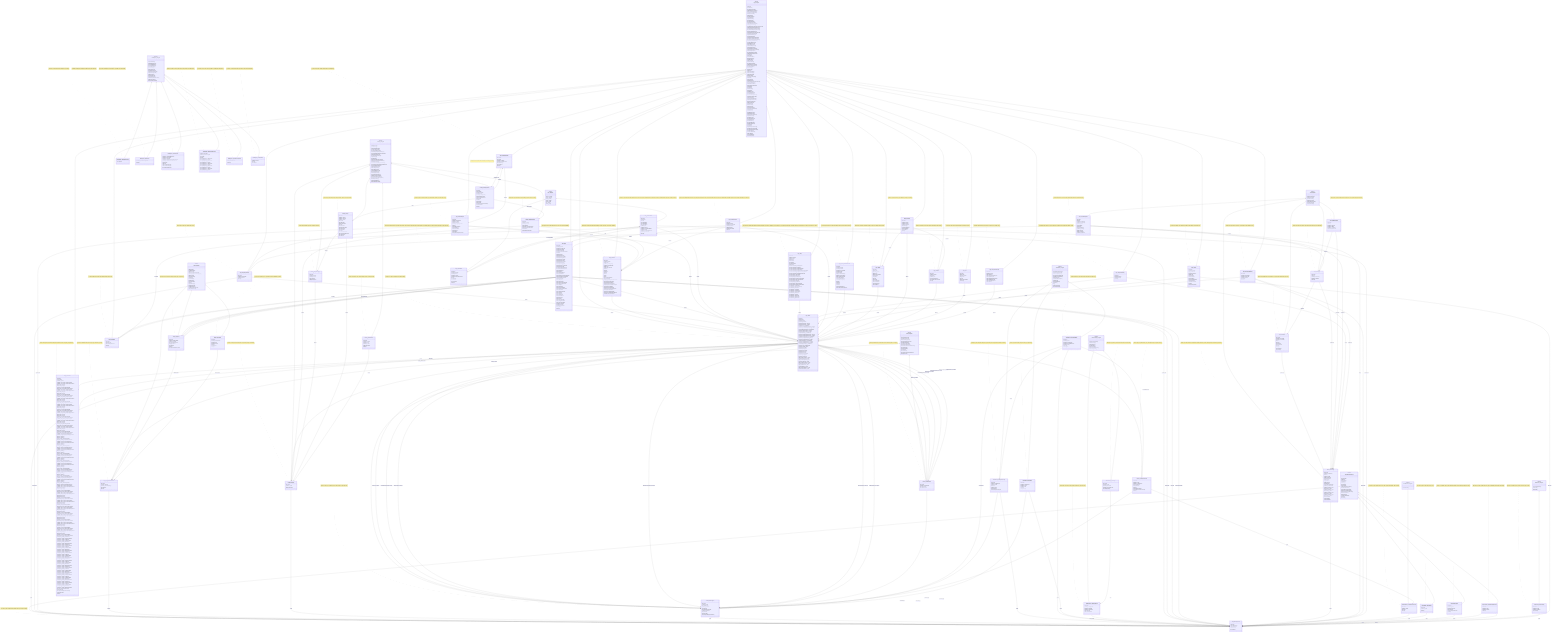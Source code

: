 classDiagram
    %% -- PROGRAMS --

    %% SAGE2HAwep459SNq61LHvjxPk4pLPEJLoMETef7f7EE
    class Sage_Program {
        <<abstract>>
        +initGame()
        +updateGame()
        +depositCargoToGame()
        +withdrawCargoFromGame()
        +devDepositCargoToGame()
        +registerSagePointModifier()
        +activateGameState()
        +initGameState()
        +updateGameState()
        +copyGameState()
        +registerStarbase()
        +updateStarbase()
        +deregisterStarbase()
        +startStarbaseUpgrade()
        +completeStarbaseUpgrade()
        +closeUpgradeProcess()
        +createStarbaseUpgradeResourceProcess()
        +submitStarbaseUpgradeResource()
        +syncStarbaseUpgradeIngredients()
        +depositStarbaseUpkeepResource()
        +transferCargoAtStarbase()
        +closeStarbaseCargoTokenAccount()
        +registerSagePlayerProfile()
        +registerStarbasePlayer()
        +syncStarbasePlayer()
        +registerSurveyDataUnitTracker()
        +updateSurveyDataUnitTracker()
        +deregisterSurveyDataUnitTracker()
        +drainSurveyDataUnitsBank()
        +createCraftingProcess()
        +startCraftingProcess()
        +stopCraftingProcess()
        +cancelCraftingProcess()
        +closeCraftingProcess()
        +burnCraftingConsumables()
        +claimCraftingNonConsumables()
        +claimCraftingOutputs()
        +depositCraftingIngredient()
        +withdrawCraftingIngredient()
        +createFleet()
        +disbandFleet()
        +forceDisbandFleet()
        +fleetStateHandler()
        +addShipToFleet()
        +loadFleetCrew()
        +unloadFleetCrew()
        +depositCargoToFleet()
        +withdrawCargoFromFleet()
        +transferCargoWithinFleet()
        +updateShipInFleet()
        +startSubwarp()
        +stopSubwarp()
        +warpLane()
        +warpToCoordinate()
        +idleToLoadingBay()
        +loadingBayToIdle()
        +idleToRespawn()
        +respawnToLoadingBay()
        +addRental()
        +changeRental()
        +invalidateRental()
        +closeFleetCargoPodTokenAccount()
        +forceDropFleetCargo()
        +closeDisbandedFleet()
        +disbandedFleetToEscrow()
        +registerShip()
        +updateShip()
        +invalidateShip()
        +setNextShip()
        +addShipEscrow()
        +removeShipEscrow()
        +updateShipEscrow()
        +removeInvalidShipEscrow()
        +registerSageCrewConfig()
        +addCrewToGame()
        +removeCrewFromGame()
        +closePlayerCrewRecord()
        +devAddCrewToGame()
        +mintCrewToGame()
        +registerSector()
        +discoverSector()
        +addConnection()
        +removeConnection()
        +scanForSurveyDataUnits()
        +registerPlanet()
        +updatePlanet()
        +startMiningAsteroid()
        +stopMiningAsteroid()
        +mineAsteroidToRespawn()
        +registerResource()
        +updateResource()
        +deregisterResource()
        +registerMineItem()
        +updateMineItem()
        +deregisterMineItem()
        +drainMineItemBank()
        +registerStar()
        +updateStar()
        +registerProgressionConfig()
        +updateProgressionConfig()
        +deregisterProgressionConfig()
        +createCargoPod()
        +createCertificateMint()
        +mintCertificate()
        +redeemCertificate()
        +removeCargoPod()
    }

    %% Cargo2VNTPPTi9c1vq1Jw5d3BWUNr18MjRtSupAghKEk
    class Cargo_Program {
        <<abstract>>
        +initDefinition()
        +updateDefinition()
        +initCargoType()
        +initCargoTypeForNextSeqId()
        +initCargoTypeFromOldCargoType()
        +initCargoPod()
        +closeCargoPod()
        +addCargo()
        +removeCargo()
        +transferCargo()
        +consumeCargo()
        +mintTo()
        +legitimizeCargo()
        +transferAuthority()
        +updateCargoPod()
        +updatePodTokenAccount()
        +closeTokenAccount()
    }

    %% CRAFT2RPXPJWCEix4WpJST3E7NLf79GTqZUL75wngXo5
    class Crafting_Program {
        <<abstract>>
        +initializeDomain()
        +updateDomain()
        +registerCraftingFacility()
        +updateCraftingFacility()
        +deregisterCraftingFacility()
        +addCraftingFacilityRecipeCategory()
        +removeCraftingFacilityRecipeCategory()
        +registerRecipeCategory()
        +deregisterRecipeCategory()
        +registerRecipe()
        +updateRecipe()
        +addConsumableInputToRecipe()
        +addNonConsumableInputToRecipe()
        +addOutputToRecipe()
        +removeConsumableInputFromRecipe()
        +removeNonConsumableInputFromRecipe()
        +removeOutputFromRecipe()
        +createCraftingProcess()
        +startCraftingProcess()
        +stopCraftingProcess()
        +cancelCraftingProcess()
        +closeCraftingProcess()
        +addRecipeIngredient()
        +removeRecipeIngredient()
        +legitimizeRecipeIngredient()
        +burnConsumableIngredient()
        +claimNonConsumableIngredient()
        +claimRecipeOutput()
        +registerCraftableItem()
        +drainCraftableItemBank()
    }

    %% pprofELXjL5Kck7Jn5hCpwAL82DpTkSYBENzahVtbc9
    class PlayerProfile_Program {
        <<abstract>>
        +createProfile()
        +addKeys()
        +removeKeys()
        +adjustAuth()
        +setName()
        +createRole()
        +removeRole()
        +addExistingMemberToRole()
        +inviteMemberToRole()
        +removeMemberFromRole()
        +setRoleAcceptingMembers()
        +setRoleNotAcceptingMembers()
        +setRoleAuthorizer()
        +setRoleName()
        +acceptRoleInvitation()
        +joinRole()
        +leaveRole()
    }

    %% pFACSRuobDmvfMKq1bAzwj27t6d2GJhSCHb1VcfnRmq
    class ProfileFaction_Program {
        <<abstract>>
        +chooseFaction()
    }

    %% pv1ttom8tbyh83C1AVh6QH2naGRdVQUVt3HY1Yst5sv
    class ProfileVault_Program {
        <<abstract>>
        +createVaultAuthority()
        +closeVault()
        +drainVault()
    }

    %% Point2iBvz7j5TMVef8nEgpmz4pDr7tU7v3RjAfkQbM
    class Points_Program {
        <<abstract>>
        +createPointCategory()
        +updatePointCategory()
        +addPointCategoryLevel()
        +removePointCategoryLevel()
        +registerPointModifier()
        +deregisterPointModifier()
        +createUserPointAccount()
        +createUserPointAccountWithLicense()
        +incrementPoints()
        +decrementPoints()
        +spendPoints()
        +incrementLevel()
        +incrementLevelBeyondThreshold()
        +decrementLevel()
    }

    %% PsToRxhEPScGt1Bxpm7zNDRzaMk31t8Aox7fyewoVse
    class PointsStore_Program {
        <<abstract>>
        +createRedemptionConfig()
        +closeRedemptionConfig()
        +addRedemptionEpoch()
        +removeRedemptionEpoch()
        +updateRedemptionEpoch()
        +startRedemption()
        +contributeToRedemption()
        +claimTokens()
        +createPointsStore()
        +closeStore()
        +buy()
        +changeStorePrice()
        +removeStoreItems()
    }

    %% CREWiq8qbxvo4SKkAFpVnc6t7CRQC4tAAscsNAENXgrJ
    class Crew_Program {
        <<abstract>>
        +registerCrewConfig()
        +registerPackTiers()
        +updatePackTiers()
        +registerPackType()
        +registerSftRedemption()
        +redeemCrewPack()
        +mintCrewMember()
    }

    %% traderDnaR5w6Tcoi3NFm53i48FTDNbGjBSZwWXDRrg
    class Marketplace_Program {
        <<abstract>>
        +updateAtlasRate()
        +initializeMarketplace()
        +processInitializeBuy()
        +processInitializeSell()
        +processExchange()
        +processCancel()
        +registerCurrency()
        +deregisterCurrency()
        +updateCurrencyRoyalty()
        +updateCurrencyVault()
        +addRoyaltyTier()
        +deleteRoyaltyTier()
        +updateRoyaltyTier()
        +initializeOpenOrdersCounter()
        +addFeeExemption()
        +removeFeeExemption()
    }

    %% APR1MEny25pKupwn72oVqMH4qpDouArsX8zX4VwwfoXD
    class AtlasFeePayer_Program {
        <<abstract>>
        +createFeePayerRates()
        +createFeePayer()
        +closeFeePayer()
        +preTransaction()
        +postTransaction()
        +postTransactionNoVault()
        +setFeePayerRates()
    }

    %% SRSLY1fq9TJqCk1gNSE7VZL2bztvTn9wm4VR8u8jMKT
    class Srsly_Program {
        <<abstract>>
        +create_contract()
        +close_contract()
        +accept_rental()
        +cancel_rental()
        +close_rental()
        +pay_rental()
        +reset_rental()
    }

    %% -- ACCOUNTS --

    class Sage_Game {
        +u8 version
        +u64 updateId
        +publicKey profile
        +publicKey gameState

        %% Points
        +publicKey lpCategory_category
        +publicKey lpCategory_modifier
        +u8 lpCategory_modifierBump

        +publicKey councilRankXpCategory_category
        +publicKey councilRankXpCategory_modifier
        +u8 councilRankXpCategory_modifierBump

        +publicKey pilotXpCategory_category
        +publicKey pilotXpCategory_modifier
        +u8 pilotXpCategory_modifierBump

        +publicKey dataRunningXpCategory_category
        +publicKey dataRunningXpCategory_modifier
        +u8 dataRunningXpCategory_modifierBump

        +publicKey miningXpCategory_category
        +publicKey miningXpCategory_modifier
        +u8 miningXpCategory_modifierBump

        +publicKey craftingXpCategory_category
        +publicKey craftingXpCategory_modifier
        +u8 craftingXpCategory_modifierBump

        %% Cargo
        +publicKey cargo_statsDefinition

        %% Crafting
        +publicKey crafting_domain

        %% Mints
        +publicKey mints_atlas
        +publicKey mints_polis
        +publicKey mints_ammo
        +publicKey mints_food
        +publicKey mints_fuel
        +publicKey mints_repairKit

        %% Vaults
        +publicKey vaults_atlas
        +publicKey vaults_polis

        %% Risk Zones (5)
        +i64[2] mudSecurityZone_center
        +u64 mudSecurityZone_radius

        +i64[2] oniSecurityZone_center
        +u64 oniSecurityZone_radius

        +i64[2] usturSecurityZone_center
        +u64 usturSecurityZone_radius

        +i64[2] highRiskZone_center
        +u64 highRiskZone_radius

        +i64[2] mediumRiskZone_center
        +u64 mediumRiskZone_radius

    }
    note for Sage_Game "Manages core game configuration and global settings"

    class Sage_GameState {
        +u8 version
        +u64 updateId
        +publicKey gameId

        %% FleetInfo: FactionsStarbaseLevelInfo - MUD Levels 0 to 6
        +publicKey mud_level0_recipeForUpgrade
        +publicKey mud_level0_recipeCategoryForLevel
        +string mud_level0_hp
        +string mud_level0_sp
        %% 0 = Inner, 1 = Mid, 2 = Outer
        +u8 mud_level0_sectorRingAvailable
        +string mud_level0_warpLaneMovementFee

        +publicKey mud_level1_recipeForUpgrade
        +publicKey mud_level1_recipeCategoryForLevel
        +string mud_level1_hp
        +string mud_level1_sp
        %% 0 = Inner, 1 = Mid, 2 = Outer
        +u8 mud_level1_sectorRingAvailable
        +string mud_level1_warpLaneMovementFee

        +publicKey mud_level2_recipeForUpgrade
        +publicKey mud_level2_recipeCategoryForLevel
        +string mud_level2_hp
        +string mud_level2_sp
        %% 0 = Inner, 1 = Mid, 2 = Outer
        +u8 mud_level2_sectorRingAvailable
        +string mud_level2_warpLaneMovementFee

        +publicKey mud_level3_recipeForUpgrade
        +publicKey mud_level3_recipeCategoryForLevel
        +string mud_level3_hp
        +string mud_level3_sp
        %% 0 = Inner, 1 = Mid, 2 = Outer
        +u8 mud_level3_sectorRingAvailable
        +string mud_level3_warpLaneMovementFee

        +publicKey mud_level4_recipeForUpgrade
        +publicKey mud_level4_recipeCategoryForLevel
        +string mud_level4_hp
        +string mud_level4_sp
        %% 0 = Inner, 1 = Mid, 2 = Outer
        +u8 mud_level4_sectorRingAvailable
        +string mud_level4_warpLaneMovementFee

        +publicKey mud_level5_recipeForUpgrade
        +publicKey mud_level5_recipeCategoryForLevel
        +string mud_level5_hp
        +string mud_level5_sp
        %% 0 = Inner, 1 = Mid, 2 = Outer
        +u8 mud_level5_sectorRingAvailable
        +string mud_level5_warpLaneMovementFee

        +publicKey mud_level6_recipeForUpgrade
        +publicKey mud_level6_recipeCategoryForLevel
        +string mud_level6_hp
        +string mud_level6_sp
        %% 0 = Inner, 1 = Mid, 2 = Outer
        +u8 mud_level6_sectorRingAvailable
        +string mud_level6_warpLaneMovementFee

        %% ONI Levels 0 to 6
        +publicKey oni_level0_recipeForUpgrade
        +publicKey oni_level0_recipeCategoryForLevel
        +string oni_level0_hp
        +string oni_level0_sp
        %% 0 = Inner, 1 = Mid, 2 = Outer
        +u8 oni_level0_sectorRingAvailable
        +string oni_level0_warpLaneMovementFee

        +publicKey oni_level1_recipeForUpgrade
        +publicKey oni_level1_recipeCategoryForLevel
        +string oni_level1_hp
        +string oni_level1_sp
        %% 0 = Inner, 1 = Mid, 2 = Outer
        +u8 oni_level1_sectorRingAvailable
        +string oni_level1_warpLaneMovementFee

        +publicKey oni_level2_recipeForUpgrade
        +publicKey oni_level2_recipeCategoryForLevel
        +string oni_level2_hp
        +string oni_level2_sp
        %% 0 = Inner, 1 = Mid, 2 = Outer
        +u8 oni_level2_sectorRingAvailable
        +string oni_level2_warpLaneMovementFee

        +publicKey oni_level3_recipeForUpgrade
        +publicKey oni_level3_recipeCategoryForLevel
        +string oni_level3_hp
        +string oni_level3_sp
        %% 0 = Inner, 1 = Mid, 2 = Outer
        +u8 oni_level3_sectorRingAvailable
        +string oni_level3_warpLaneMovementFee

        +publicKey oni_level4_recipeForUpgrade
        +publicKey oni_level4_recipeCategoryForLevel
        +string oni_level4_hp
        +string oni_level4_sp
        %% 0 = Inner, 1 = Mid, 2 = Outer
        +u8 oni_level4_sectorRingAvailable
        +string oni_level4_warpLaneMovementFee

        +publicKey oni_level5_recipeForUpgrade
        +publicKey oni_level5_recipeCategoryForLevel
        +string oni_level5_hp
        +string oni_level5_sp
        %% 0 = Inner, 1 = Mid, 2 = Outer
        +u8 oni_level5_sectorRingAvailable
        +string oni_level5_warpLaneMovementFee

        +publicKey oni_level6_recipeForUpgrade
        +publicKey oni_level6_recipeCategoryForLevel
        +string oni_level6_hp
        +string oni_level6_sp
        %% 0 = Inner, 1 = Mid, 2 = Outer
        +u8 oni_level6_sectorRingAvailable
        +string oni_level6_warpLaneMovementFee

        %% USTUR Levels 0 to 6
        +publicKey ustur_level0_recipeForUpgrade
        +publicKey ustur_level0_recipeCategoryForLevel
        +string ustur_level0_hp
        +string ustur_level0_sp
        %% 0 = Inner, 1 = Mid, 2 = Outer
        +u8 ustur_level0_sectorRingAvailable
        +string ustur_level0_warpLaneMovementFee

        +publicKey ustur_level1_recipeForUpgrade
        +publicKey ustur_level1_recipeCategoryForLevel
        +string ustur_level1_hp
        +string ustur_level1_sp
        %% 0 = Inner, 1 = Mid, 2 = Outer
        +u8 ustur_level1_sectorRingAvailable
        +string ustur_level1_warpLaneMovementFee

        +publicKey ustur_level2_recipeForUpgrade
        +publicKey ustur_level2_recipeCategoryForLevel
        +string ustur_level2_hp
        +string ustur_level2_sp
        %% 0 = Inner, 1 = Mid, 2 = Outer
        +u8 ustur_level2_sectorRingAvailable
        +string ustur_level2_warpLaneMovementFee

        +publicKey ustur_level3_recipeForUpgrade
        +publicKey ustur_level3_recipeCategoryForLevel
        +string ustur_level3_hp
        +string ustur_level3_sp
        %% 0 = Inner, 1 = Mid, 2 = Outer
        +u8 ustur_level3_sectorRingAvailable
        +string ustur_level3_warpLaneMovementFee

        +publicKey ustur_level4_recipeForUpgrade
        +publicKey ustur_level4_recipeCategoryForLevel
        +string ustur_level4_hp
        +string ustur_level4_sp
        %% 0 = Inner, 1 = Mid, 2 = Outer
        +u8 ustur_level4_sectorRingAvailable
        +string ustur_level4_warpLaneMovementFee

        +publicKey ustur_level5_recipeForUpgrade
        +publicKey ustur_level5_recipeCategoryForLevel
        +string ustur_level5_hp
        +string ustur_level5_sp
        %% 0 = Inner, 1 = Mid, 2 = Outer
        +u8 ustur_level5_sectorRingAvailable
        +string ustur_level5_warpLaneMovementFee

        +publicKey ustur_level6_recipeForUpgrade
        +publicKey ustur_level6_recipeCategoryForLevel
        +string ustur_level6_hp
        +string ustur_level6_sp
        %% 0 = Inner, 1 = Mid, 2 = Outer
        +u8 ustur_level6_sectorRingAvailable
        +string ustur_level6_warpLaneMovementFee

        %% StarbaseUpkeepLevels (Levels 0 to 6)
        +u64 upkeep_level0_ammoReserve
        +u32 upkeep_level0_ammoDepletionRate
        +u64 upkeep_level0_foodReserve
        +u32 upkeep_level0_foodDepletionRate
        +u64 upkeep_level0_toolkitReserve
        +u32 upkeep_level0_toolkitDepletionRate

        +u64 upkeep_level1_ammoReserve
        +u32 upkeep_level1_ammoDepletionRate
        +u64 upkeep_level1_foodReserve
        +u32 upkeep_level1_foodDepletionRate
        +u64 upkeep_level1_toolkitReserve
        +u32 upkeep_level1_toolkitDepletionRate

        +u64 upkeep_level2_ammoReserve
        +u32 upkeep_level2_ammoDepletionRate
        +u64 upkeep_level2_foodReserve
        +u32 upkeep_level2_foodDepletionRate
        +u64 upkeep_level2_toolkitReserve
        +u32 upkeep_level2_toolkitDepletionRate

        +u64 upkeep_level3_ammoReserve
        +u32 upkeep_level3_ammoDepletionRate
        +u64 upkeep_level3_foodReserve
        +u32 upkeep_level3_foodDepletionRate
        +u64 upkeep_level3_toolkitReserve
        +u32 upkeep_level3_toolkitDepletionRate

        +u64 upkeep_level4_ammoReserve
        +u32 upkeep_level4_ammoDepletionRate
        +u64 upkeep_level4_foodReserve
        +u32 upkeep_level4_foodDepletionRate
        +u64 upkeep_level4_toolkitReserve
        +u32 upkeep_level4_toolkitDepletionRate

        +u64 upkeep_level5_ammoReserve
        +u32 upkeep_level5_ammoDepletionRate
        +u64 upkeep_level5_foodReserve
        +u32 upkeep_level5_foodDepletionRate
        +u64 upkeep_level5_toolkitReserve
        +u32 upkeep_level5_toolkitDepletionRate

        +u64 upkeep_level6_ammoReserve
        +u32 upkeep_level6_ammoDepletionRate
        +u64 upkeep_level6_foodReserve
        +u32 upkeep_level6_foodDepletionRate
        +u64 upkeep_level6_toolkitReserve
        +u32 upkeep_level6_toolkitDepletionRate

        %% MiscVariables
        +i16 warpLaneFuelCostReduction
        +u64 respawnFee
        +i16 upkeepMiningEmissionsPenalty

        %% FleetInfo
        +u32 maxFleetSize

        +u8 bump

    }
    note for Sage_GameState "Stores detailed game state data including faction starbase levels and upkeep configurations"

    class Cargo_CargoStatsDefinition {
        +u8 version
        +publicKey authority
        +publicKey defaultCargoType
        +u8 statsCount
        +u8 seqId

    }
    note for Cargo_CargoStatsDefinition "Defines the statistical framework for cargo types and their properties"

    class Cargo_CargoType {
        +u8 version
        +publicKey statsDefinition
        +publicKey mint
        +publicKey creator
        +u8 bump
        +u8 statsCount
        +u8 seqId

    }
    note for Cargo_CargoType "Represents a specific type of cargo with its mint and statistical properties"

    class Sage_Starbase {
        +u8 version
        +publicKey gameId
        +i64[2] sector
        +publicKey craftingFacility
        +publicKey upgradeFacility
        +u8[64] name
        +i64[2] subCoordinates
        +u8 faction
        +u8 bump
        +u16 seqId
        %% 0 = Active, 1 = Destroyed
        +u8 state
        +u8 level
        +u64 hp
        +u64 sp
        %% 0 = Inner, 1 = Mid, 2 = Outer
        +u8 sectorRingAvailable
        %% 0 = Not Started, 1 = Started, 2 = Completed
        +u8 upgradeState
        +u8[16] upgradeIngredientsChecksum
        +u8 numUpgradeIngredients

        %% Upkeep - Ammo
        +u64 upkeepAmmoBalance
        +i64 upkeepAmmoLastUpdate
        +i64 upkeepAmmoGlobalLastUpdate

        %% Upkeep - Food
        +u64 upkeepFoodBalance
        +i64 upkeepFoodLastUpdate
        +i64 upkeepFoodGlobalLastUpdate

        %% Upkeep - Toolkit
        +u64 upkeepToolkitBalance
        +i64 upkeepToolkitLastUpdate
        +i64 upkeepToolkitGlobalLastUpdate

        +i64 builtDestroyedTimestamp

    }
    note for Sage_Starbase "Represents a space station with faction affiliation, upkeep systems, and upgrade capabilities"

    class Sage_SagePlayerProfile {
        +u8 version
        +publicKey playerProfile
        +publicKey gameId
        +u8 bump

    }
    note for Sage_SagePlayerProfile "Links a player profile to the SAGE game system"

    class Sage_StarbasePlayer {
        +u8 version
        +publicKey playerProfile
        +publicKey gameId
        +publicKey starbase
        +publicKey sagePlayerProfile
        +u8 bump
        +u32 shipEscrowCount
        +u32 oldTotalCrew
        +u32 newTotalCrew
        +u64 busyCrew
        +u64 updateId
        +u32 updatedShipEscrowCount

    }
    note for Sage_StarbasePlayer "Manages a player's interaction with a specific starbase including crew and ship escrow"

    %% 23MZ2crHoWKJ6rvZz8B7fEJchvFNHcq6HMBrFabEksrK
    class Sage_SurveyDataUnitTracker {
        +u8 version
        +publicKey gameId
        +publicKey sduMint
        +publicKey resourceMint
        +publicKey signer
        +u8 signerBump
        +i64[2] coordinatesRange
        +i64[2][3] cssCoordinates
        +i64[2] originCoordinates
        +u32 cssMaxDistance
        +u32 originMaxDistance
        +u32 distanceWeighting
        +i64 tMax
        +u32 xMul
        +u32 yMul
        +u32 zMul
        +u32 sduMaxPerSector
        +i16 scanChanceRegenPeriod

    }
    note for Sage_SurveyDataUnitTracker "Tracks and manages Survey Data Unit (SDU) collection and scanning mechanics"

    class Crafting_Domain {
        +u8 version
        +publicKey profile
        +u8[32] namespace

    }
    note for Crafting_Domain "Defines a crafting domain namespace for organizing recipes and facilities"

    class Crafting_CraftingFacility {
        +u8 version
        +publicKey domain
        +publicKey location
        %% 0 = Starbase, soon new types..
        +u8 locationType
        +u64 maxConcurrentProcesses
        +u8 numConcurrentProcesses
        +u16 efficiency
        +u8 numRecipeCategories

    }
    note for Crafting_CraftingFacility "Represents a physical location where crafting processes can be executed"

    class Crafting_RecipeCategory {
        +u8 version
        +publicKey domain
        +publicKey creator
        +u8 recipeCount
        +u8[32] namespace

    }
    note for Crafting_RecipeCategory "Groups related crafting recipes into organized categories"

    class Crafting_Recipe {
        +u8 version
        +publicKey domain
        +publicKey category
        +publicKey creator
        +u8 duration
        +u8 minDuration
        +u8[32] namespace
        %% 0 = Initializing, 1 = Active, 2 = Deactivated
        +u8 status
        +u64 feeAmount
        +Optional<publicKey> feeRecipient
        +u64 usageCount
        +u64 usageLimit
        +u64 value
        +u8 consumablesCount
        +u8 nonConsumablesCount
        +u8 outputsCount
        +u8 totalCount

    }
    note for Crafting_Recipe "Defines a specific crafting recipe with ingredients, outputs, and requirements"

    class Sage_CraftingInstance {
        +u8 version
        +u64 seqId
        +publicKey authority
        +publicKey craftingProcess
        +u8 instanceType
        +u64 numCrew
        +u8 bump

    }
    note for Sage_CraftingInstance "Represents an active crafting operation with crew assignment"

    class Crafting_CraftingProcess {
        +u8 version
        +u64 craftingId
        +publicKey authority
        +publicKey recipe
        +publicKey craftingFacility
        +u8[16] inputsChecksum
        +u8[16] outputsChecksum
        +u64 quantity
        %% 0 = Initialized, 1 = Started, 2 = Completed
        +u8 status
        +u64 startTime
        +u64 endTime
        +u8 denyPermissionlessClaiming
        +u8 useLocalTime
        +u8 bump

    }
    note for Crafting_CraftingProcess "Manages the execution state and timing of a crafting operation"

    class Crafting_CraftableItem {
        +u8 version
        +publicKey domain
        +publicKey mint
        %% System Program (11111111111111111111111111111111)
        +publicKey creator
        +u8[32] namespace
        +u8 bump

    }
    note for Crafting_CraftableItem "Defines an item that can be crafted, linking a mint to a crafting domain"

    class Sage_Fleet {
        +u8 version
        +publicKey gameId
        +publicKey ownerProfile
        +publicKey fleetShips
        +publicKey subProfile
        +publicKey subProfileInvalidator
        +u8 faction
        +u8[32] fleetLabel

        %% ShipCounts
        +u32 shipCounts_total
        +u32 shipCounts_updated
        +u16 shipCounts_xxSmall
        +u16 shipCounts_xSmall
        +u16 shipCounts_small
        +u16 shipCounts_medium
        +u16 shipCounts_large
        +u16 shipCounts_capital
        +u16 shipCounts_commander
        +u16 shipCounts_titan

        %% Cooldowns
        +i64 warpCooldownExpiresAt
        +i64 scanCooldownExpiresAt

        %% MovementStats
        +u32 subwarpSpeed
        +u32 warpSpeed
        +u16 maxWarpDistance
        +u16 warpCoolDown
        +u32 subwarpFuelConsumptionRate
        +u32 warpFuelConsumptionRate
        +u32 planetExitFuelAmount

        %% CargoStats
        +u32 cargoCapacity
        +u32 fuelCapacity
        +u32 ammoCapacity
        +u32 ammoConsumptionRate
        +u32 foodConsumptionRate
        +u32 miningRate
        +u32 upgradeRate
        +u32 cargoTransferRate
        +u32 tractorBeamGatherRate

        %% MiscStats
        +u16 requiredCrew
        +u16 passengerCapacity
        +u16 crewCount
        +u16 rentedCrew
        +u16 respawnTime
        +u16 scanCoolDown
        +u32 sduPerScan
        +u32 scanCost
        +u32 misc_placeholder
        +u32 misc_placeholder2
        +u32 misc_placeholder3

        %% Banks
        +publicKey cargoHold
        +publicKey fuelTank
        +publicKey ammoBank

        +u64 updateId
        +u8 bump

    }
    note for Sage_Fleet "Represents a fleet of ships with movement, cargo, and combat capabilities"

    class Sage_FleetShips {
        +u8 version
        +publicKey fleet
        +u32 fleetShipsInfoCount
        +u8 bump
    }
    note for Sage_FleetShips "Contains detailed information about individual ships within a fleet"

    class Cargo_CargoPod {
        +u8 version
        +publicKey statsDefinition
        +publicKey authority
        +u8 openTokenAccounts
        +u8[32] podSeeds
        +u8 podBump
        +u8 seqId
        +u8 unupdatedTokenAccounts

    }
    note for Cargo_CargoPod "Manages token accounts for storing various types of cargo items"

    class Sage_DisbandedFleet {
        +u8 version
        +publicKey gameId
        +publicKey ownerProfile
        +publicKey starbase
        +u8[32] fleetLabel
        +publicKey fleetShips
        +u8 bump

    }  
    note for Sage_DisbandedFleet "Represents a disbanded fleet linked to a specific profile and starbase. Used to retain metadata after a fleet has been disassembled. fleetShips points to the list of ships originally part of the fleet."

    class Sage_Ship {
        +u8 version
        +publicKey gameId
        +publicKey mint
        +u8[64] name
        %% 0 = xxSmall, 1 = xSmall, 2 = small, 3 = medium, 4 = large, 5 = capital, 6 = commander, 7 = titan
        +u8 sizeClass
        +u64 updateId
        +u64 maxUpdateId
        +Optional<publicKey> next

        %% MovementStats
        +u32 movementStats_subwarpSpeed
        +u32 movementStats_warpSpeed
        +u16 movementStats_maxWarpDistance
        +u16 movementStats_warpCoolDown
        +u32 movementStats_subwarpFuelConsumptionRate
        +u32 movementStats_warpFuelConsumptionRate
        +u32 movementStats_planetExitFuelAmount

        %% CargoStats
        +u32 cargoStats_cargoCapacity
        +u32 cargoStats_fuelCapacity
        +u32 cargoStats_ammoCapacity
        +u32 cargoStats_ammoConsumptionRate
        +u32 cargoStats_foodConsumptionRate
        +u32 cargoStats_miningRate
        +u32 cargoStats_upgradeRate
        +u32 cargoStats_cargoTransferRate
        +u32 cargoStats_tractorBeamGatherRate

        %% MiscStats
        +u16 miscStats_requiredCrew
        +u16 miscStats_passengerCapacity
        +u16 miscStats_crewCount
        +u16 miscStats_rentedCrew
        +u16 miscStats_respawnTime
        +u16 miscStats_scanCoolDown
        +u32 miscStats_sduPerScan
        +u32 miscStats_scanCost
        +u32 miscStats_placeholder
        +u32 miscStats_placeholder2
        +u32 miscStats_placeholder3

    }
    note for Sage_Ship "Represents an individual ship with its technical specifications, movement capabilities, cargo capacity, and operational characteristics. Contains all the base stats that define a ship's performance in the game."

    class Crew_CrewConfig {
        +u8 version
        %% System Program (11111111111111111111111111111111)
        +publicKey seedPubkey
        +u8 bump
        +publicKey profile
        +u8[32] namePrefix
        +u8 namePrefixLen
        +u8[10] symbol
        +u8 symbolLen
        +u8[40] uriPrefix
        +u8 uriPrefixLen
        +u16 sellerFeeBasisPoints
        +publicKey collectionMint
        
        %% Creators Array
        +publicKey creators_0_key
        +u8 creators_0_share
        %% System Program (11111111111111111111111111111111)
        +publicKey creators_1_key
        +u8 creators_1_share
        %% System Program (11111111111111111111111111111111)
        +publicKey creators_2_key
        +u8 creators_2_share
        %% System Program (11111111111111111111111111111111)
        +publicKey creators_3_key
        +u8 creators_3_share
        
        +u8 creatorCount
        +u32 totalMinted
        +u32 totalAllocated

    }
    note for Crew_CrewConfig "Defines crew NFT collection configuration including metadata, creators, minting limits, and collection parameters"

    class Sage_SageCrewConfig {
        +u8 version
        +publicKey gameId
        +publicKey config
        +u8 bump

    }
    note for Sage_SageCrewConfig "Links SAGE game instance to crew configuration, enabling crew management within the game"

    class Crew_PackTiers {
        +u8 version
        +publicKey crewConfig
        %% 7bTpAF7wA7FJE9Mo5sAkbzGpGY2TBgiraeewTureBvf
        +publicKey seedPubkey
        +u8 tier
        +u8 bump
        +u32 common
        +u32 uncommon
        +u32 rare
        +u32 epic
        +u32 legendary
        +u32 anomaly

    }
    note for Crew_PackTiers "Defines rarity distribution and quantities for crew pack tiers with different rarity levels"

    class Crew_PackType {
        +u8 version
        +u8 bump
        +publicKey crewConfig
        +publicKey packTiers
        %% 1 = MUD, 2 = ONI, 3 = USTUR
        +u8 faction

    }
    note for Crew_PackType "Defines a specific crew pack type associated with a faction and tier configuration"

    %% Never seen in any transaction
    class Sage_PlayerCrewRecord {
        +u8 version
        +publicKey playerProfile
        +publicKey crewConfig
        +publicKey gameId
        +u32 count
        +u8 bump

    }
    note for Sage_PlayerCrewRecord "Tracks crew ownership and count for a specific player profile within the game"

    class Crew_SftRedemption {
        +u8 version
        +u8 bump
        +publicKey packType
        +publicKey sftMint
        +publicKey crewConfig
        +u32 redemptionAmount

    }
    note for Crew_SftRedemption "Manages SFT (Semi-Fungible Token) redemption for crew packs with specific amounts"

    class Crew_UserRedemption {
        +u8 version
        +u8 bump
        +publicKey crewConfig
        +publicKey seedPubkey
        +publicKey owner
        +u32 mintOffset
        +u32 amount
        +u32 numberMinted
        +publicKey packType
        +u8[32] userSeed
        +u8[32] serverHash
        +publicKey sageProfile

    }
    note for Crew_UserRedemption "Tracks individual user crew redemption with minting details and verification hashes"

    class Sage_Sector {
        +u8 version
        +publicKey gameId
        +i64[2] coordinates
        +publicKey discoverer
        +u8[64] name
        +u16 numStars
        +u16 numPlanets
        +u16 numMoons
        +u16 numAsteroidBelts
        +i64 lastScanTime
        +u32 lastScanChance
        +u8 bump
        +u16 numConnections

    }
    note for Sage_Sector "Represents a galactic sector with discoverable celestial objects and scanning data"

    class Sage_Planet {
        +u8 version
        +u8[64] name
        +publicKey gameId
        +i64[2] sector
        +i64[2] subCoordinates
        %% 0 = Terrestrial, 1 = Volcanic, 2 = Barren, 3 = Asteroid Belt, 4 = Gas Giant, 5 = Ice Giant, 6 = Dark
        +u8 planetType
        +u8 position
        +u64 size
        +u64 maxHp
        +u64 currentHealth
        +u64 amountMined
        +u8 numResources
        +u64 numMiners

    }
    note for Sage_Planet "Represents a mineable celestial body with resources and mining activity tracking"

    class Sage_Resource {
        +u8 version
        +publicKey gameId
        +publicKey location
        +publicKey mineItem
        %% 0 = Planet
        +u8 locationType
        +u16 systemRichness
        +u64 amountMined
        +u64 numMiners
        +u8 bump

    }
    note for Sage_Resource "Defines a specific resource type available for mining at a location"

    class Sage_MineItem {
        +u8 version
        +publicKey gameId
        +u8[64] name
        +publicKey mint
        +u16 resourceHardness
        +u64 numResourceAccounts
        +u8 bump

    }
    note for Sage_MineItem "Defines a mineable resource type with its characteristics and hardness"

    class Sage_Star {
        +u8 version
        +u8[64] name
        +publicKey gameId
        +i64[2] sector
        +u64 size
        +i64[2] subCoordinates
        %% 0 = WhiteDwarf, 1 = Reddwarf, 2 = Solar, 3 = Hotblue, 4 = Redgiant
        +u8 starType

    }
    note for Sage_Star "Represents a star system with its physical properties and location"

    class PlayerProfile_Profile {
        +u8 version
        +u16 authKeyCount
        +u8 keyThreshold
        +u64 nextSeqId
        +i64 createdAt

    }
    note for PlayerProfile_Profile "Core player profile containing authentication keys and account metadata"

    class PlayerProfile_PlayerName {
        +u8 version
        +publicKey profile
        +u8 bump

    }
    note for PlayerProfile_PlayerName "Associates a player name with a player profile"

    class ProfileFaction_ProfileFactionAccount {
        +u8 version
        +publicKey profile
        %% 0 = Unaligned, 1 = MUD, 2 = ONI, 3 = USTUR
        +u8 faction
        +u8 bump

    }
    note for ProfileFaction_ProfileFactionAccount "Associates a player profile with one of the three game factions (MUD, ONI, USTUR)"

    class PlayerProfile_Role {
        +u8 version
        +publicKey profile
        %% System Program (11111111111111111111111111111111)
        +publicKey authorizer
        +u64 roleSeqId
        %% 1 = Accepting, 0 = Not accepting
        +u8 acceptingNewMembers
        +u8 bump

    }
    note for PlayerProfile_Role "Defines a role within a player profile with authorization and membership settings (for DACs)"

    class PlayerProfile_ProfileRoleMembership {
        +u8 version
        +publicKey profile
        +publicKey member
        +u8 bump

    }
    note for PlayerProfile_ProfileRoleMembership "Associates a member profile with a role profile, establishing membership relationships"

    class ProfileVault_VaultAuthority {
        +u8 version
        +publicKey profile
        %% the Player Profile owner key
        +publicKey vaultSeed
        +u8 vaultBump

    }
    note for ProfileVault_VaultAuthority "Manages vault authority and access control for player profiles"

    class Points_PointCategory {
        +u8 version
        +publicKey profile
        +u8 tokenRequired
        +publicKey tokenMint
        +u64 tokenQty
        +u8 transferTokensToVault
        +publicKey tokenVault
        +u64 pointLimit
        +u8 isSpendable
        +u64 postLevelsUpgradeThreshold

    }
    note for Points_PointCategory "Defines a category of points/experience with earning and spending rules"

    class Points_PointsModifier {
        +u8 version
        +publicKey pointCategory
        +u8 canIncrement
        +u8 canDecrement

    }
    note for Points_PointsModifier "Controls permissions for incrementing and decrementing points in a category"

    class Points_UserPointsAccount {
        +u8 version
        +publicKey profile
        +publicKey pointCategory
        +u64 earnedPoints
        +u64 spentPoints
        +u64 level
        +u64 dailyEarnedPoints
        +u64 lastEarnedPointsTimestamp
        +u8 bump

    }
    note for Points_UserPointsAccount "Tracks a player's points balance, level, and daily activity in a specific category"

    class Sage_ProgressionConfig {
        +u8 version
        +publicKey gameId
        +u64 dailyLpLimit
        +u64 dailyCouncilRankXpLimit
        +u64 dailyPilotXpLimit
        +u64 dailyDataRunningXpLimit
        +u64 dailyMiningXpLimit
        +u64 dailyCraftingXpLimit
        +u16 numItems

    }
    note for Sage_ProgressionConfig "Configures daily limits for various types of experience and loyalty points"

    class PointsStore_RedemptionConfig {
        +u8 version
        +publicKey pointCategory
        +publicKey profile
        %% 1 = MUD, 2 = ONI, 3 = USTUR
        +u8 faction
        %% Atlas bank account
        +publicKey bank
        +u8 signerBump
        +u8 allowOnlyCurrentEpoch

    }
    note for PointsStore_RedemptionConfig "Configures point redemption settings for specific categories and profiles with faction restrictions"

    class PointsStore_UserRedemption {
        +u8 version
        +publicKey profile
        +publicKey pointCategory
        +publicKey userPointsAccount
        +publicKey config
        +u64 points
        +u32 dayIndex

    }
    note for PointsStore_UserRedemption "Tracks individual user point redemption transactions and daily usage"

    class PointsStore_PointsStore {
        +u8 version
        +publicKey pointCategory
        +publicKey profile
        %% Atlas bank account
        +publicKey bank
        +u64 price
        +u8 signerBump

    }
    note for PointsStore_PointsStore "Defines a points store with pricing and category configuration"

    class Marketplace_AtlasRateAccount {
        +u64 atlasRate

    }
    note for Marketplace_AtlasRateAccount "Stores the current Atlas rate for marketplace operations"

    class Marketplace_MarketVars {
        +publicKey updateAuthorityMaster
        +u8 bump

    }
    note for Marketplace_MarketVars "Contains marketplace configuration variables and update authority"

    class Marketplace_OrderAccount {
        +publicKey orderInitializerPubkey
        +publicKey currencyMint
        +publicKey assetMint
        +publicKey initializerCurrencyTokenAccount
        +publicKey initializerAssetTokenAccount
        %% sell or buy
        +u8 orderSide
        +u64 price
        +u64 orderOriginationQty
        +u64 orderRemainingQty
        +i64 createdAtTimestamp

    }
    note for Marketplace_OrderAccount "Represents a marketplace order with price, quantities, and asset details"

    class Marketplace_RegisteredCurrency {
        +publicKey tokenMint
        +publicKey saCurrencyVault
        +u64 royalty
        +u8 bump
        
        %% RoyaltyTiers Array (5 elements)
        +u64 royaltyTiers_0_stakeAmount
        +u64 royaltyTiers_0_discount
        +u64 royaltyTiers_1_stakeAmount
        +u64 royaltyTiers_1_discount
        +u64 royaltyTiers_2_stakeAmount
        +u64 royaltyTiers_2_discount
        +u64 royaltyTiers_3_stakeAmount
        +u64 royaltyTiers_3_discount
        +u64 royaltyTiers_4_stakeAmount
        +u64 royaltyTiers_4_discount

    }
    note for Marketplace_RegisteredCurrency "Defines a registered currency with vault, royalty structure, and staking tiers"

    class Marketplace_OpenOrdersCounter {
        +u64 openOrderCount
        +u8 bump

    }
    note for Marketplace_OpenOrdersCounter "Tracks the count of open orders per wallet for marketplace management"

    class Marketplace_FeeReduction {
        +publicKey account
        +u8 bump
        +u64 discount

    }
    note for Marketplace_FeeReduction "Defines fee reduction discounts for specific accounts in the marketplace"

    class AtlasFeePayer_FeePayerRates {
        +u8 version
        +publicKey owningProfile
        +publicKey tokenMint
        +publicKey tokenOwner
        +u64 tokenLimit
        +u64 conversionRate

    }
    note for AtlasFeePayer_FeePayerRates "Defines token conversion rates and limits for Atlas fee payment system"

    class AtlasFeePayer_FeePayer {
        +u8 version
        +publicKey rates
        +publicKey tokenVault
        +publicKey paymentAccount
        +u64 lastPayerValue

    }
    note for AtlasFeePayer_FeePayer "Manages fee payment operations with vault and account tracking"

    class Srsly_ContractState {
        +u8 version
        +bool toClose
        +u64 rate
        +u64 durationMin
        +u64 durationMax
        %% Decasecond, Minute, Hourly, Daily, Weekly, Monthly
        +u8 paymentsFreq
        +publicKey fleet
        +publicKey gameId
        %% System Program (11111111111111111111111111111111) when no active rental
        +publicKey currentRentalState
        +publicKey owner
        +publicKey ownerTokenAccount
        +publicKey ownerProfile
        +u8 bump

    }
    note for Srsly_ContractState "Defines the overall rental contract parameters for a fleet. It stores the essential terms, fleet details, and owner information which govern the rental agreement"

    class Srsly_RentalState {
        +u8 version
        +publicKey borrower
        +publicKey thread
        +publicKey contract
        +publicKey ownerTokenAccount
        +f64 rate
        +i64 startTime
        +i64 endTime
        +bool cancelled
        +u8 bump

    }
    note for Srsly_RentalState "Captures all details specific to an active rental session. It keeps track of payment details, session timings, cancellation status, and the thread that automates recurring payments"

    %% -- INHERITANCE RELATIONS --

    Sage_Program <|-- Sage_Game
    Sage_Program <|-- Sage_GameState
    Sage_Program <|-- Sage_Starbase
    Sage_Program <|-- Sage_SagePlayerProfile
    Sage_Program <|-- Sage_StarbasePlayer
    Sage_Program <|-- Sage_SurveyDataUnitTracker
    Sage_Program <|-- Sage_CraftingInstance
    Sage_Program <|-- Sage_Fleet
    Sage_Program <|-- Sage_FleetShips
    Sage_Program <|-- Sage_DisbandedFleet
    Sage_Program <|-- Sage_Ship
    Sage_Program <|-- Sage_SageCrewConfig
    Sage_Program <|-- Sage_PlayerCrewRecord
    Sage_Program <|-- Sage_Sector
    Sage_Program <|-- Sage_Planet
    Sage_Program <|-- Sage_Resource
    Sage_Program <|-- Sage_MineItem
    Sage_Program <|-- Sage_Star
    Sage_Program <|-- Sage_ProgressionConfig

    Cargo_Program <|-- Cargo_CargoStatsDefinition
    Cargo_Program <|-- Cargo_CargoType
    Cargo_Program <|-- Cargo_CargoPod

    Crafting_Program <|-- Crafting_Domain
    Crafting_Program <|-- Crafting_CraftingFacility
    Crafting_Program <|-- Crafting_RecipeCategory
    Crafting_Program <|-- Crafting_Recipe
    Crafting_Program <|-- Crafting_CraftingProcess
    Crafting_Program <|-- Crafting_CraftableItem

    PlayerProfile_Program <|-- PlayerProfile_Profile
    PlayerProfile_Program <|-- PlayerProfile_PlayerName
    PlayerProfile_Program <|-- PlayerProfile_Role
    PlayerProfile_Program <|-- PlayerProfile_ProfileRoleMembership

    ProfileFaction_Program <|-- ProfileFaction_ProfileFactionAccount

    ProfileVault_Program <|-- ProfileVault_VaultAuthority

    Points_Program <|-- Points_PointCategory
    Points_Program <|-- Points_PointsModifier
    Points_Program <|-- Points_UserPointsAccount

    PointsStore_Program <|-- PointsStore_RedemptionConfig
    PointsStore_Program <|-- PointsStore_UserRedemption
    PointsStore_Program <|-- PointsStore_PointsStore

    Crew_Program <|-- Crew_CrewConfig
    Crew_Program <|-- Crew_PackTiers
    Crew_Program <|-- Crew_PackType
    Crew_Program <|-- Crew_SftRedemption
    Crew_Program <|-- Crew_UserRedemption

    Marketplace_Program <|-- Marketplace_AtlasRateAccount
    Marketplace_Program <|-- Marketplace_MarketVars
    Marketplace_Program <|-- Marketplace_OrderAccount
    Marketplace_Program <|-- Marketplace_RegisteredCurrency
    Marketplace_Program <|-- Marketplace_OpenOrdersCounter
    Marketplace_Program <|-- Marketplace_FeeReduction

    AtlasFeePayer_Program <|-- AtlasFeePayer_FeePayerRates
    AtlasFeePayer_Program <|-- AtlasFeePayer_FeePayer

    Srsly_Program <|-- Srsly_ContractState
    Srsly_Program <|-- Srsly_RentalState

    %% -- RELATIONS --

    Sage_Game --> PlayerProfile_Profile : profile
    Sage_Game --> Sage_GameState : gameState
    Sage_Game --> Cargo_CargoStatsDefinition : cargo_statsDefinition
    Sage_Game --> Crafting_Domain : crafting_domain
    Sage_Game --> Points_PointCategory : lpCategory.category
    Sage_Game --> Points_PointCategory : councilRankXpCategory.category
    Sage_Game --> Points_PointCategory : pilotXpCategory.category
    Sage_Game --> Points_PointCategory : dataRunningXpCategory.category
    Sage_Game --> Points_PointCategory : miningXpCategory.category
    Sage_Game --> Points_PointCategory : craftingXpCategory.category
    Sage_Game --> Points_PointsModifier : lpCategory.modifier
    Sage_Game --> Points_PointsModifier : councilRankXpCategory.modifier
    Sage_Game --> Points_PointsModifier : pilotXpCategory.modifier
    Sage_Game --> Points_PointsModifier : dataRunningXpCategory.modifier
    Sage_Game --> Points_PointsModifier : miningXpCategory.modifier
    Sage_Game --> Points_PointsModifier : craftingXpCategory.modifier

    Sage_GameState --> Sage_Game : gameId

    Sage_Starbase --> Sage_Game : gameId

    Sage_SagePlayerProfile --> PlayerProfile_Profile : playerProfile
    Sage_SagePlayerProfile --> Sage_Game : gameId

    Sage_StarbasePlayer --> PlayerProfile_Profile : playerProfile
    Sage_StarbasePlayer --> Sage_Starbase : starbase
    Sage_StarbasePlayer --> Sage_SagePlayerProfile : sagePlayerProfile
    Sage_StarbasePlayer --> Sage_Game : gameId

    Cargo_CargoStatsDefinition --> PlayerProfile_Profile : authority

    Crafting_Domain --> PlayerProfile_Profile : profile

    Crafting_CraftingFacility --> Crafting_Domain : domain
    Crafting_CraftingFacility --> Sage_Starbase : location

    Crafting_RecipeCategory --> Crafting_Domain : domain

    Crafting_Recipe --> Crafting_Domain : domain
    Crafting_Recipe --> Crafting_RecipeCategory : category

    Sage_CraftingInstance --> Sage_StarbasePlayer : authority
    Sage_CraftingInstance --> Crafting_CraftingProcess : craftingProcess

    Crafting_CraftingProcess --> Sage_CraftingInstance : authority
    Crafting_CraftingProcess --> Crafting_Recipe : recipe
    Crafting_CraftingProcess --> Crafting_CraftingFacility : craftingFacility

    Crafting_CraftableItem --> Crafting_Domain : domain

    Points_PointCategory --> PlayerProfile_Profile : profile

    Points_PointsModifier --> Points_PointCategory : pointCategory

    Points_UserPointsAccount --> ProfileFaction_ProfileFactionAccount : profile
    Points_UserPointsAccount --> Points_PointCategory : pointCategory

    PointsStore_RedemptionConfig --> Points_PointCategory : pointCategory
    PointsStore_RedemptionConfig --> PlayerProfile_Profile : profile

    PointsStore_UserRedemption --> PlayerProfile_Profile : profile
    PointsStore_UserRedemption --> Points_PointCategory : pointCategory
    PointsStore_UserRedemption --> Points_UserPointsAccount : userPointsAccount
    PointsStore_UserRedemption --> PointsStore_RedemptionConfig : config

    PointsStore_PointsStore --> Points_PointCategory : pointCategory
    PointsStore_PointsStore --> PlayerProfile_Profile : profile

    AtlasFeePayer_FeePayerRates --> PlayerProfile_Profile : owningProfile

    AtlasFeePayer_FeePayer --> AtlasFeePayer_FeePayerRates : rates

    Srsly_ContractState --> Sage_Fleet : fleet
    Srsly_ContractState --> Sage_Game : gameId
    Srsly_ContractState --> Srsly_RentalState : currentRentalState
    Srsly_ContractState --> PlayerProfile_Profile : ownerProfile

    Srsly_RentalState --> Srsly_ContractState : contract

    Sage_Fleet --> Sage_Game : gameId
    Sage_Fleet --> PlayerProfile_Profile : ownerProfile
    %% If the fleet is not rented by another Player Profile different from ownerProfile, the default subProfile value is SystemProgram (11111111111111111111111111111111)
    Sage_Fleet --> PlayerProfile_Profile : subProfile
    Sage_Fleet --> PlayerProfile_Profile : subProfileInvalidator
    Sage_Fleet --> Sage_FleetShips : fleetShips
    Sage_Fleet --> Cargo_CargoPod : cargoHold
    Sage_Fleet --> Cargo_CargoPod : fuelTank
    Sage_Fleet --> Cargo_CargoPod : ammoBank

    Sage_FleetShips --> Sage_Fleet : fleet

    Sage_Ship --> Sage_Game : gameId

    Crew_CrewConfig --> PlayerProfile_Profile : profile

    Crew_PackTiers --> Crew_CrewConfig : crewConfig

    Crew_PackType --> Crew_CrewConfig : crewConfig
    Crew_PackType --> Crew_PackTiers : packTiers

    Crew_SftRedemption --> Crew_PackType : packType
    Crew_SftRedemption --> Crew_CrewConfig : crewConfig

    Crew_UserRedemption --> Crew_CrewConfig : crewConfig
    Crew_UserRedemption --> PlayerProfile_Profile : owner
    Crew_UserRedemption --> Crew_PackType : packType
    Crew_UserRedemption --> Sage_SagePlayerProfile : sageProfile

    Sage_SageCrewConfig --> Sage_Game : gameId
    Sage_SageCrewConfig --> Crew_CrewConfig : config

    Sage_PlayerCrewRecord --> PlayerProfile_Profile : playerProfile
    Sage_PlayerCrewRecord --> Crew_CrewConfig : crewConfig
    Sage_PlayerCrewRecord --> Sage_Game : gameId

    Cargo_CargoPod --> Cargo_CargoStatsDefinition : statsDefinition
    Cargo_CargoPod --> Sage_Fleet : authority

    Sage_DisbandedFleet --> Sage_Game : gameId
    Sage_DisbandedFleet --> PlayerProfile_Profile : ownerProfile
    Sage_DisbandedFleet --> Sage_Starbase : starbase
    Sage_DisbandedFleet --> Sage_FleetShips : fleetShips
    Sage_DisbandedFleet --> Sage_Fleet : fleet

    Cargo_CargoType --> Cargo_CargoStatsDefinition : statsDefinition

    ProfileFaction_ProfileFactionAccount --> PlayerProfile_Profile : profile

    PlayerProfile_PlayerName --> PlayerProfile_Profile : profile
    
    PlayerProfile_Role --> PlayerProfile_Profile : profile
    
    PlayerProfile_ProfileRoleMembership --> PlayerProfile_Profile : profile
    PlayerProfile_ProfileRoleMembership --> PlayerProfile_Profile : member

    ProfileVault_VaultAuthority --> PlayerProfile_Profile : profile

    Sage_SurveyDataUnitTracker --> Sage_Game : gameId

    Sage_Sector --> Sage_Game : gameId
    Sage_Sector --> PlayerProfile_Profile : discoverer

    Sage_Planet --> Sage_Game : gameId

    Sage_Resource --> Sage_Game : gameId
    Sage_Resource --> Sage_MineItem : mineItem
    Sage_Resource --> Sage_Planet : location

    Sage_MineItem --> Sage_Game : gameId

    Sage_Star --> Sage_Game : gameId

    Sage_ProgressionConfig --> Sage_Game : gameId

    %% -- PROGRAM NAMESPACES --

    %% namespace Sage {
    %%     class Sage_Program
    %%     class Sage_Game
    %%     class Sage_GameState
    %%     class Sage_Starbase
    %%     class Sage_SagePlayerProfile
    %%     class Sage_StarbasePlayer
    %%     class Sage_SurveyDataUnitTracker
    %%     class Sage_CraftingInstance
    %%     class Sage_Fleet
    %%     class Sage_FleetShips
    %%     class Sage_DisbandedFleet
    %%     class Sage_Ship
    %%     class Sage_SageCrewConfig
    %%     class Sage_PlayerCrewRecord
    %%     class Sage_Sector
    %%     class Sage_Planet
    %%     class Sage_Resource
    %%     class Sage_MineItem
    %%     class Sage_Star
    %%     class Sage_ProgressionConfig
    %% }

    %% namespace Cargo {
    %%     class Cargo_Program
    %%     class Cargo_CargoStatsDefinition
    %%     class Cargo_CargoType
    %%     class Cargo_CargoPod
    %% }

    %% namespace Crafting {
    %%     class Crafting_Program
    %%     class Crafting_Domain
    %%     class Crafting_CraftingFacility
    %%     class Crafting_RecipeCategory
    %%     class Crafting_Recipe
    %%     class Crafting_CraftingProcess
    %%     class Crafting_CraftableItem
    %% }

    %% namespace PlayerProfile {
    %%     class PlayerProfile_Program
    %%     class PlayerProfile_Profile
    %%     class PlayerProfile_PlayerName
    %%     class PlayerProfile_Role
    %%     class PlayerProfile_ProfileRoleMembership
    %% }

    %% namespace ProfileFaction {
    %%     class ProfileFaction_Program
    %%     class ProfileFaction_ProfileFactionAccount
    %% }

    %% namespace ProfileVault {
    %%     class ProfileVault_Program
    %%     class ProfileVault_VaultAuthority
    %% }

    %% namespace Points {
    %%     class Points_Program
    %%     class Points_PointCategory
    %%     class Points_PointsModifier
    %%     class Points_UserPointsAccount
    %% }

    %% namespace PointsStore {
    %%     class PointsStore_Program
    %%     class PointsStore_RedemptionConfig
    %%     class PointsStore_UserRedemption
    %%     class PointsStore_PointsStore
    %% }

    %% namespace Crew {
    %%     class Crew_Program
    %%     class Crew_CrewConfig
    %%     class Crew_PackTiers
    %%     class Crew_PackType
    %%     class Crew_SftRedemption
    %%     class Crew_UserRedemption
    %% }

    %% namespace Marketplace {
    %%     class Marketplace_Program
    %%     class Marketplace_AtlasRateAccount
    %%     class Marketplace_MarketVars
    %%     class Marketplace_OrderAccount
    %%     class Marketplace_RegisteredCurrency
    %%     class Marketplace_OpenOrdersCounter
    %%     class Marketplace_FeeReduction
    %% }

    %% namespace AtlasFeePayer {
    %%     class AtlasFeePayer_Program
    %%     class AtlasFeePayer_FeePayerRates
    %%     class AtlasFeePayer_FeePayer
    %% }

    %% namespace Srsly {
    %%     class Srsly_Program
    %%     class Srsly_ContractState
    %%     class Srsly_RentalState
    %%     %% Thread Account from Thread Program is missing
    %% }